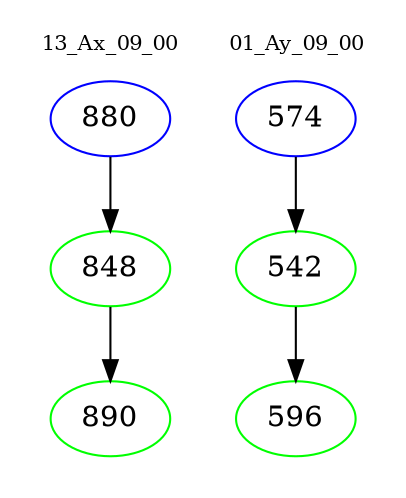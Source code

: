 digraph{
subgraph cluster_0 {
color = white
label = "13_Ax_09_00";
fontsize=10;
T0_880 [label="880", color="blue"]
T0_880 -> T0_848 [color="black"]
T0_848 [label="848", color="green"]
T0_848 -> T0_890 [color="black"]
T0_890 [label="890", color="green"]
}
subgraph cluster_1 {
color = white
label = "01_Ay_09_00";
fontsize=10;
T1_574 [label="574", color="blue"]
T1_574 -> T1_542 [color="black"]
T1_542 [label="542", color="green"]
T1_542 -> T1_596 [color="black"]
T1_596 [label="596", color="green"]
}
}
